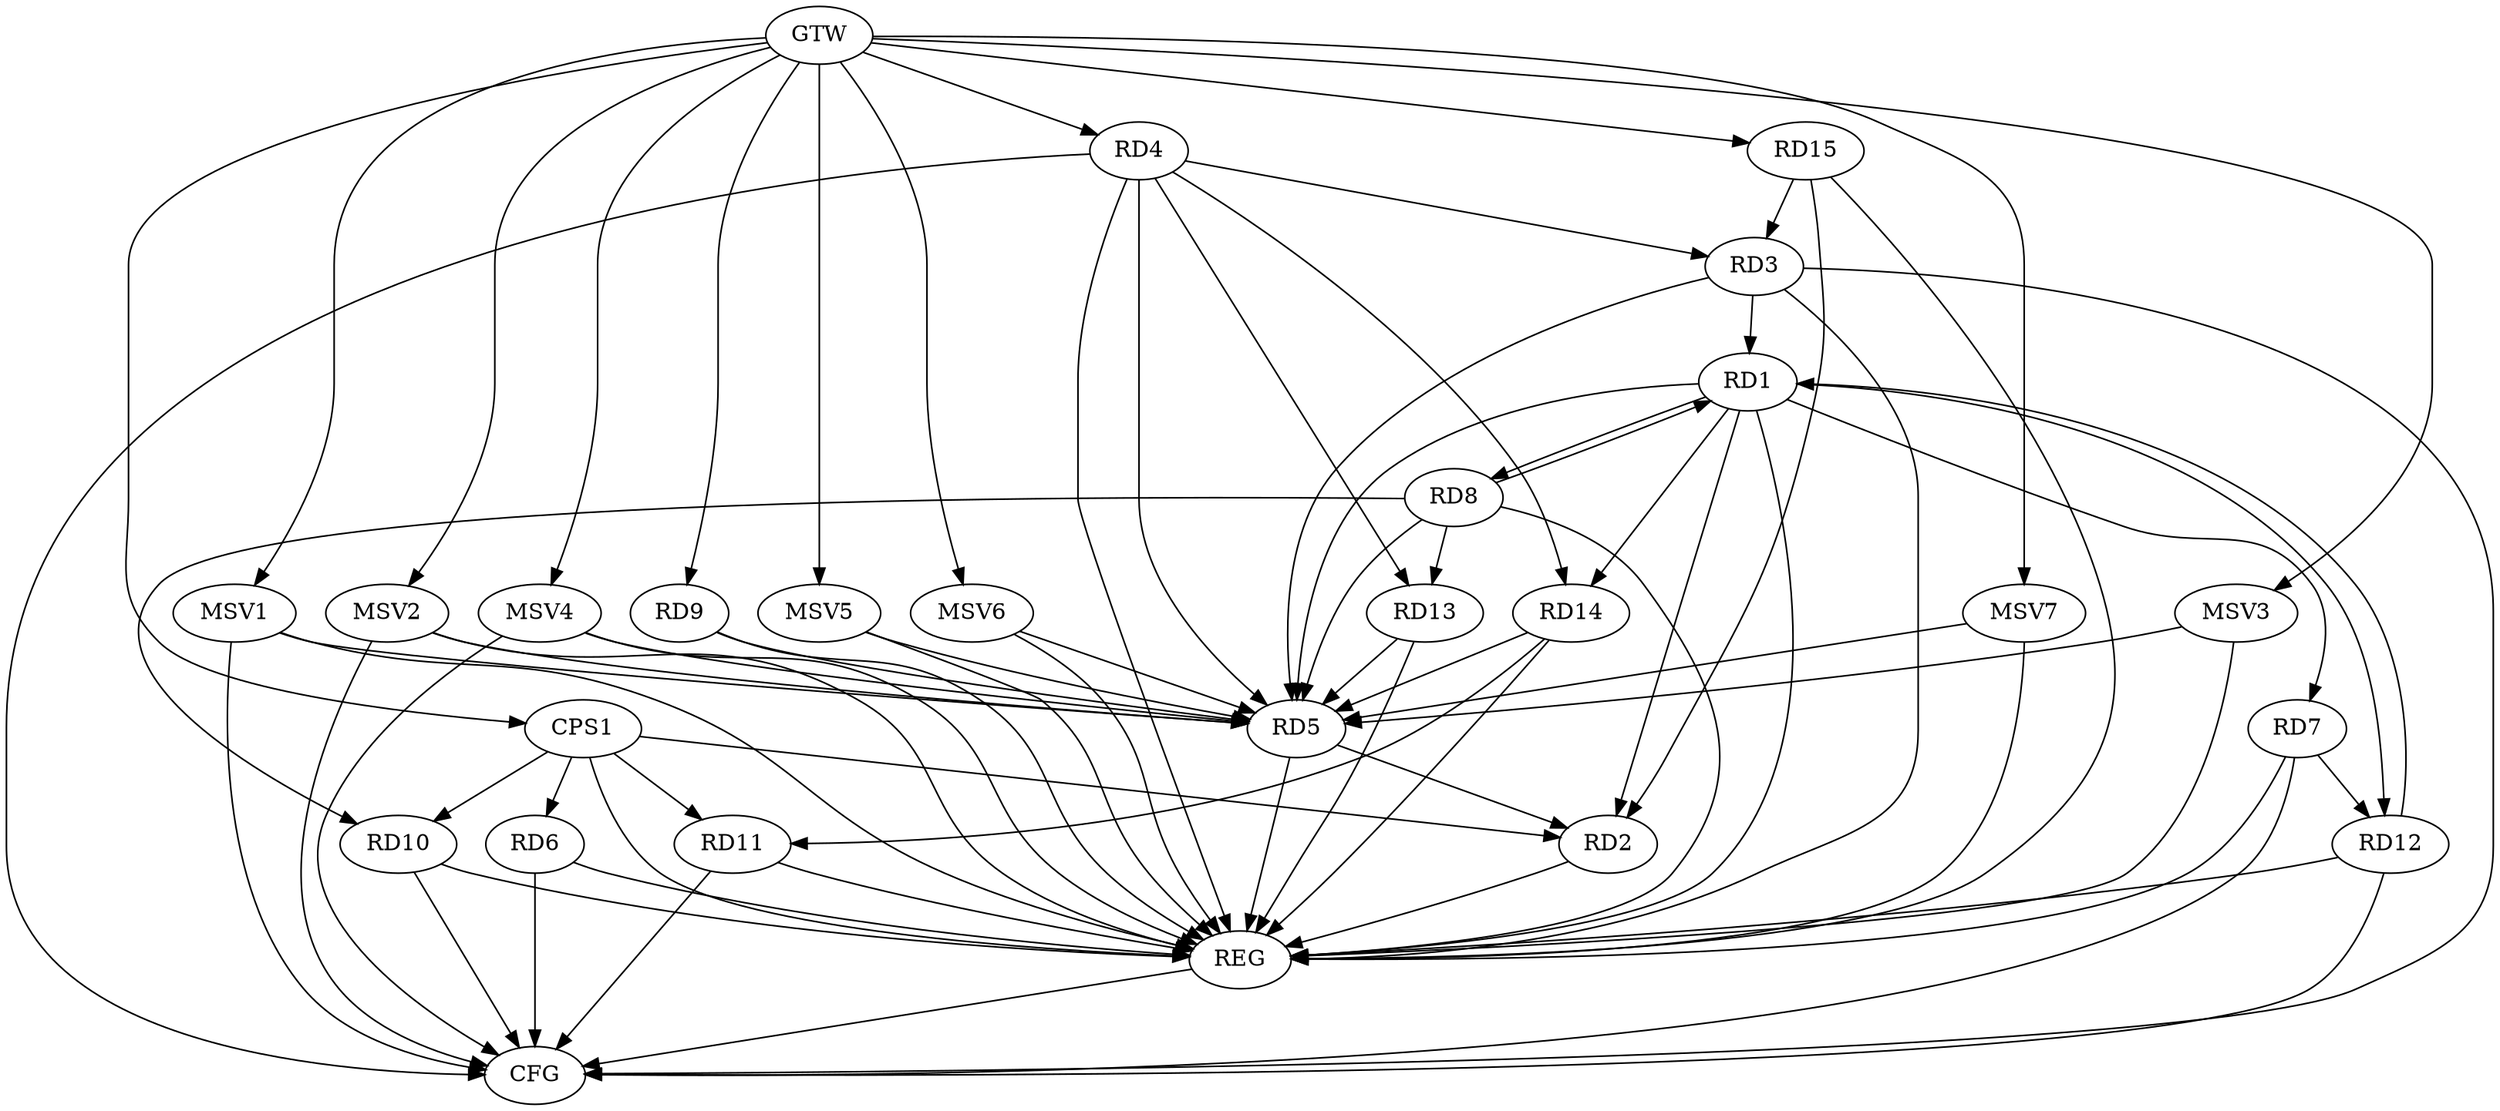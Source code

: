 strict digraph G {
  RD1 [ label="RD1" ];
  RD2 [ label="RD2" ];
  RD3 [ label="RD3" ];
  RD4 [ label="RD4" ];
  RD5 [ label="RD5" ];
  RD6 [ label="RD6" ];
  RD7 [ label="RD7" ];
  RD8 [ label="RD8" ];
  RD9 [ label="RD9" ];
  RD10 [ label="RD10" ];
  RD11 [ label="RD11" ];
  RD12 [ label="RD12" ];
  RD13 [ label="RD13" ];
  RD14 [ label="RD14" ];
  RD15 [ label="RD15" ];
  CPS1 [ label="CPS1" ];
  GTW [ label="GTW" ];
  REG [ label="REG" ];
  CFG [ label="CFG" ];
  MSV1 [ label="MSV1" ];
  MSV2 [ label="MSV2" ];
  MSV3 [ label="MSV3" ];
  MSV4 [ label="MSV4" ];
  MSV5 [ label="MSV5" ];
  MSV6 [ label="MSV6" ];
  MSV7 [ label="MSV7" ];
  RD1 -> RD2;
  RD3 -> RD1;
  RD1 -> RD5;
  RD1 -> RD7;
  RD1 -> RD8;
  RD8 -> RD1;
  RD1 -> RD12;
  RD12 -> RD1;
  RD1 -> RD14;
  RD5 -> RD2;
  RD15 -> RD2;
  RD4 -> RD3;
  RD3 -> RD5;
  RD15 -> RD3;
  RD4 -> RD5;
  RD4 -> RD13;
  RD4 -> RD14;
  RD8 -> RD5;
  RD9 -> RD5;
  RD13 -> RD5;
  RD14 -> RD5;
  RD7 -> RD12;
  RD8 -> RD10;
  RD8 -> RD13;
  RD14 -> RD11;
  CPS1 -> RD2;
  CPS1 -> RD6;
  CPS1 -> RD10;
  CPS1 -> RD11;
  GTW -> RD4;
  GTW -> RD9;
  GTW -> RD15;
  GTW -> CPS1;
  RD1 -> REG;
  RD2 -> REG;
  RD3 -> REG;
  RD4 -> REG;
  RD5 -> REG;
  RD6 -> REG;
  RD7 -> REG;
  RD8 -> REG;
  RD9 -> REG;
  RD10 -> REG;
  RD11 -> REG;
  RD12 -> REG;
  RD13 -> REG;
  RD14 -> REG;
  RD15 -> REG;
  CPS1 -> REG;
  RD11 -> CFG;
  RD4 -> CFG;
  RD12 -> CFG;
  RD6 -> CFG;
  RD3 -> CFG;
  RD10 -> CFG;
  RD7 -> CFG;
  REG -> CFG;
  MSV1 -> RD5;
  GTW -> MSV1;
  MSV1 -> REG;
  MSV1 -> CFG;
  MSV2 -> RD5;
  GTW -> MSV2;
  MSV2 -> REG;
  MSV2 -> CFG;
  MSV3 -> RD5;
  GTW -> MSV3;
  MSV3 -> REG;
  MSV4 -> RD5;
  MSV5 -> RD5;
  GTW -> MSV4;
  MSV4 -> REG;
  MSV4 -> CFG;
  GTW -> MSV5;
  MSV5 -> REG;
  MSV6 -> RD5;
  MSV7 -> RD5;
  GTW -> MSV6;
  MSV6 -> REG;
  GTW -> MSV7;
  MSV7 -> REG;
}
